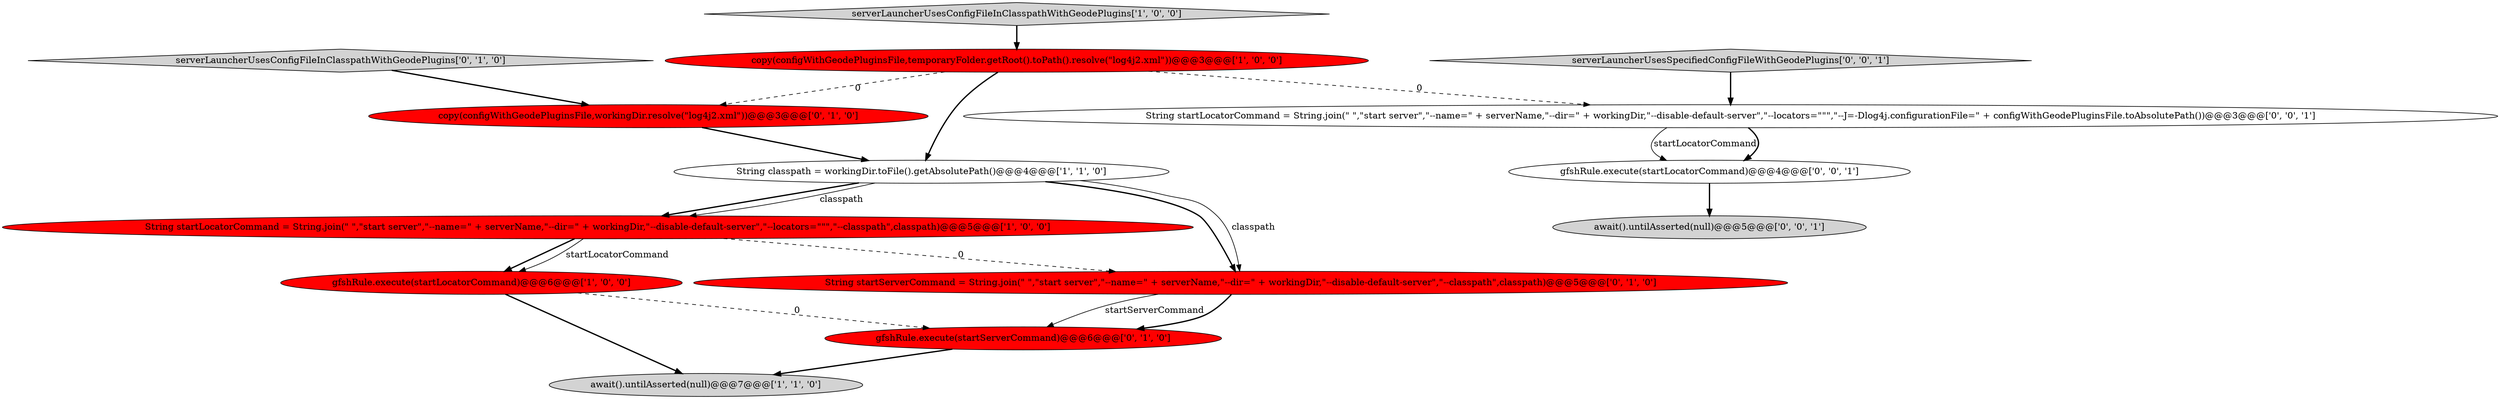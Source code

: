 digraph {
12 [style = filled, label = "String startLocatorCommand = String.join(\" \",\"start server\",\"--name=\" + serverName,\"--dir=\" + workingDir,\"--disable-default-server\",\"--locators=\"\"\",\"--J=-Dlog4j.configurationFile=\" + configWithGeodePluginsFile.toAbsolutePath())@@@3@@@['0', '0', '1']", fillcolor = white, shape = ellipse image = "AAA0AAABBB3BBB"];
6 [style = filled, label = "serverLauncherUsesConfigFileInClasspathWithGeodePlugins['0', '1', '0']", fillcolor = lightgray, shape = diamond image = "AAA0AAABBB2BBB"];
5 [style = filled, label = "copy(configWithGeodePluginsFile,temporaryFolder.getRoot().toPath().resolve(\"log4j2.xml\"))@@@3@@@['1', '0', '0']", fillcolor = red, shape = ellipse image = "AAA1AAABBB1BBB"];
7 [style = filled, label = "String startServerCommand = String.join(\" \",\"start server\",\"--name=\" + serverName,\"--dir=\" + workingDir,\"--disable-default-server\",\"--classpath\",classpath)@@@5@@@['0', '1', '0']", fillcolor = red, shape = ellipse image = "AAA1AAABBB2BBB"];
3 [style = filled, label = "gfshRule.execute(startLocatorCommand)@@@6@@@['1', '0', '0']", fillcolor = red, shape = ellipse image = "AAA1AAABBB1BBB"];
9 [style = filled, label = "gfshRule.execute(startServerCommand)@@@6@@@['0', '1', '0']", fillcolor = red, shape = ellipse image = "AAA1AAABBB2BBB"];
8 [style = filled, label = "copy(configWithGeodePluginsFile,workingDir.resolve(\"log4j2.xml\"))@@@3@@@['0', '1', '0']", fillcolor = red, shape = ellipse image = "AAA1AAABBB2BBB"];
10 [style = filled, label = "gfshRule.execute(startLocatorCommand)@@@4@@@['0', '0', '1']", fillcolor = white, shape = ellipse image = "AAA0AAABBB3BBB"];
2 [style = filled, label = "await().untilAsserted(null)@@@7@@@['1', '1', '0']", fillcolor = lightgray, shape = ellipse image = "AAA0AAABBB1BBB"];
1 [style = filled, label = "String classpath = workingDir.toFile().getAbsolutePath()@@@4@@@['1', '1', '0']", fillcolor = white, shape = ellipse image = "AAA0AAABBB1BBB"];
13 [style = filled, label = "await().untilAsserted(null)@@@5@@@['0', '0', '1']", fillcolor = lightgray, shape = ellipse image = "AAA0AAABBB3BBB"];
0 [style = filled, label = "String startLocatorCommand = String.join(\" \",\"start server\",\"--name=\" + serverName,\"--dir=\" + workingDir,\"--disable-default-server\",\"--locators=\"\"\",\"--classpath\",classpath)@@@5@@@['1', '0', '0']", fillcolor = red, shape = ellipse image = "AAA1AAABBB1BBB"];
4 [style = filled, label = "serverLauncherUsesConfigFileInClasspathWithGeodePlugins['1', '0', '0']", fillcolor = lightgray, shape = diamond image = "AAA0AAABBB1BBB"];
11 [style = filled, label = "serverLauncherUsesSpecifiedConfigFileWithGeodePlugins['0', '0', '1']", fillcolor = lightgray, shape = diamond image = "AAA0AAABBB3BBB"];
0->3 [style = bold, label=""];
5->12 [style = dashed, label="0"];
9->2 [style = bold, label=""];
11->12 [style = bold, label=""];
1->0 [style = bold, label=""];
1->7 [style = bold, label=""];
7->9 [style = solid, label="startServerCommand"];
12->10 [style = solid, label="startLocatorCommand"];
7->9 [style = bold, label=""];
8->1 [style = bold, label=""];
5->1 [style = bold, label=""];
12->10 [style = bold, label=""];
3->2 [style = bold, label=""];
10->13 [style = bold, label=""];
3->9 [style = dashed, label="0"];
6->8 [style = bold, label=""];
1->7 [style = solid, label="classpath"];
5->8 [style = dashed, label="0"];
1->0 [style = solid, label="classpath"];
0->7 [style = dashed, label="0"];
4->5 [style = bold, label=""];
0->3 [style = solid, label="startLocatorCommand"];
}
